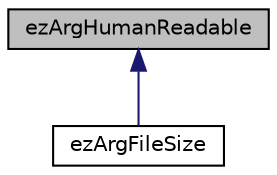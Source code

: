 digraph "ezArgHumanReadable"
{
 // LATEX_PDF_SIZE
  edge [fontname="Helvetica",fontsize="10",labelfontname="Helvetica",labelfontsize="10"];
  node [fontname="Helvetica",fontsize="10",shape=record];
  Node1 [label="ezArgHumanReadable",height=0.2,width=0.4,color="black", fillcolor="grey75", style="filled", fontcolor="black",tooltip="Formats a given number such that it will be in format [0, base){suffix} with suffix representing a po..."];
  Node1 -> Node2 [dir="back",color="midnightblue",fontsize="10",style="solid",fontname="Helvetica"];
  Node2 [label="ezArgFileSize",height=0.2,width=0.4,color="black", fillcolor="white", style="filled",URL="$d7/dcf/structez_arg_file_size.htm",tooltip=" "];
}
